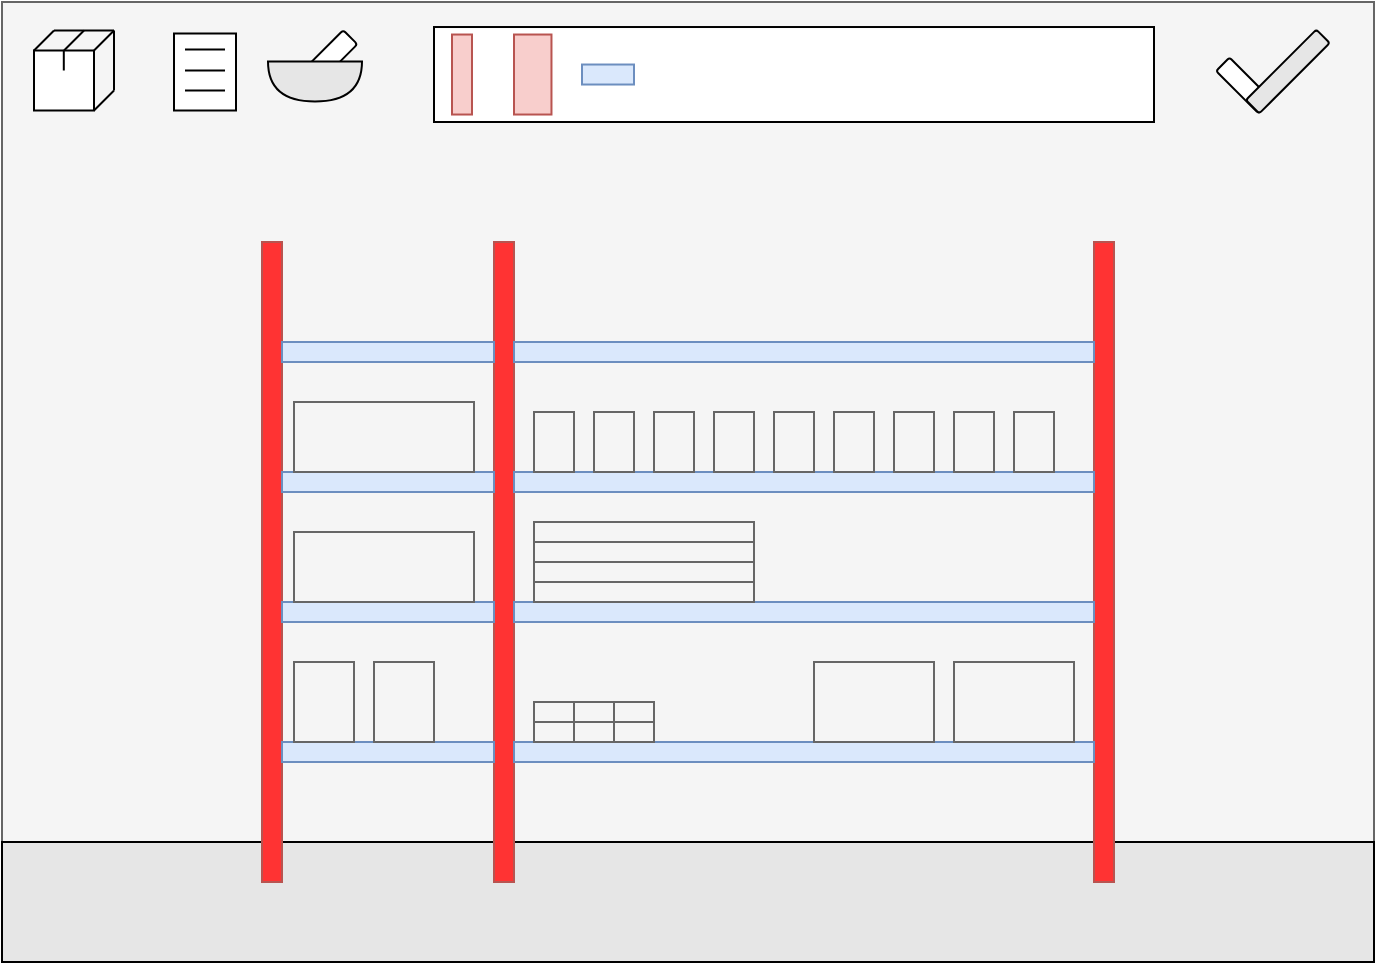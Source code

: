 <mxfile version="24.4.8" type="device">
  <diagram name="Seite-1" id="6yveoyM_IHHLcaXJ8_ne">
    <mxGraphModel dx="1434" dy="791" grid="1" gridSize="10" guides="1" tooltips="1" connect="1" arrows="1" fold="1" page="1" pageScale="1" pageWidth="827" pageHeight="1169" math="0" shadow="0">
      <root>
        <mxCell id="0" />
        <mxCell id="1" parent="0" />
        <mxCell id="xJWadCz_VL9EeZMJa7YK-1" value="" style="rounded=0;whiteSpace=wrap;html=1;strokeColor=#666666;fillColor=#f5f5f5;fontColor=#333333;" parent="1" vertex="1">
          <mxGeometry x="74" y="140" width="686" height="480" as="geometry" />
        </mxCell>
        <mxCell id="xJWadCz_VL9EeZMJa7YK-48" value="" style="rounded=0;whiteSpace=wrap;html=1;fillColor=#E6E6E6;" parent="1" vertex="1">
          <mxGeometry x="74" y="560" width="686" height="60" as="geometry" />
        </mxCell>
        <mxCell id="xJWadCz_VL9EeZMJa7YK-18" value="" style="rounded=1;whiteSpace=wrap;html=1;rotation=45;" parent="1" vertex="1">
          <mxGeometry x="680" y="176.99" width="30" height="9.5" as="geometry" />
        </mxCell>
        <mxCell id="xJWadCz_VL9EeZMJa7YK-2" value="" style="rounded=0;whiteSpace=wrap;html=1;strokeColor=#b85450;fillColor=#FF3333;" parent="1" vertex="1">
          <mxGeometry x="204" y="260" width="10" height="320" as="geometry" />
        </mxCell>
        <mxCell id="xJWadCz_VL9EeZMJa7YK-3" value="" style="rounded=0;whiteSpace=wrap;html=1;strokeColor=#b85450;fillColor=#FF3333;" parent="1" vertex="1">
          <mxGeometry x="320" y="260" width="10" height="320" as="geometry" />
        </mxCell>
        <mxCell id="xJWadCz_VL9EeZMJa7YK-4" value="" style="rounded=0;whiteSpace=wrap;html=1;strokeColor=#b85450;fillColor=#FF3333;" parent="1" vertex="1">
          <mxGeometry x="620" y="260" width="10" height="320" as="geometry" />
        </mxCell>
        <mxCell id="xJWadCz_VL9EeZMJa7YK-5" value="" style="rounded=0;whiteSpace=wrap;html=1;fillColor=#dae8fc;strokeColor=#6c8ebf;" parent="1" vertex="1">
          <mxGeometry x="214" y="310" width="106" height="10" as="geometry" />
        </mxCell>
        <mxCell id="xJWadCz_VL9EeZMJa7YK-6" value="" style="rounded=0;whiteSpace=wrap;html=1;fillColor=#dae8fc;strokeColor=#6c8ebf;" parent="1" vertex="1">
          <mxGeometry x="214" y="375" width="106" height="10" as="geometry" />
        </mxCell>
        <mxCell id="xJWadCz_VL9EeZMJa7YK-7" value="" style="rounded=0;whiteSpace=wrap;html=1;fillColor=#dae8fc;strokeColor=#6c8ebf;" parent="1" vertex="1">
          <mxGeometry x="214" y="440" width="106" height="10" as="geometry" />
        </mxCell>
        <mxCell id="xJWadCz_VL9EeZMJa7YK-8" value="" style="rounded=0;whiteSpace=wrap;html=1;fillColor=#dae8fc;strokeColor=#6c8ebf;" parent="1" vertex="1">
          <mxGeometry x="214" y="510" width="106" height="10" as="geometry" />
        </mxCell>
        <mxCell id="xJWadCz_VL9EeZMJa7YK-12" value="" style="rounded=0;whiteSpace=wrap;html=1;fillColor=#dae8fc;strokeColor=#6c8ebf;" parent="1" vertex="1">
          <mxGeometry x="330" y="310" width="290" height="10" as="geometry" />
        </mxCell>
        <mxCell id="xJWadCz_VL9EeZMJa7YK-13" value="" style="rounded=0;whiteSpace=wrap;html=1;fillColor=#dae8fc;strokeColor=#6c8ebf;" parent="1" vertex="1">
          <mxGeometry x="330" y="375" width="290" height="10" as="geometry" />
        </mxCell>
        <mxCell id="xJWadCz_VL9EeZMJa7YK-14" value="" style="rounded=0;whiteSpace=wrap;html=1;fillColor=#dae8fc;strokeColor=#6c8ebf;" parent="1" vertex="1">
          <mxGeometry x="330" y="440" width="290" height="10" as="geometry" />
        </mxCell>
        <mxCell id="xJWadCz_VL9EeZMJa7YK-15" value="" style="rounded=0;whiteSpace=wrap;html=1;fillColor=#dae8fc;strokeColor=#6c8ebf;" parent="1" vertex="1">
          <mxGeometry x="330" y="510" width="290" height="10" as="geometry" />
        </mxCell>
        <mxCell id="xJWadCz_VL9EeZMJa7YK-16" value="" style="rounded=1;whiteSpace=wrap;html=1;rotation=-45;fillColor=#E6E6E6;" parent="1" vertex="1">
          <mxGeometry x="692.02" y="170.0" width="49.78" height="9.5" as="geometry" />
        </mxCell>
        <mxCell id="xJWadCz_VL9EeZMJa7YK-26" value="" style="rounded=0;whiteSpace=wrap;html=1;strokeColor=#666666;fillColor=#f5f5f5;fontColor=#333333;" parent="1" vertex="1">
          <mxGeometry x="340" y="345" width="20" height="30" as="geometry" />
        </mxCell>
        <mxCell id="xJWadCz_VL9EeZMJa7YK-28" value="" style="rounded=0;whiteSpace=wrap;html=1;strokeColor=#666666;fillColor=#f5f5f5;fontColor=#333333;" parent="1" vertex="1">
          <mxGeometry x="370" y="345" width="20" height="30" as="geometry" />
        </mxCell>
        <mxCell id="xJWadCz_VL9EeZMJa7YK-29" value="" style="rounded=0;whiteSpace=wrap;html=1;strokeColor=#666666;fillColor=#f5f5f5;fontColor=#333333;" parent="1" vertex="1">
          <mxGeometry x="400" y="345" width="20" height="30" as="geometry" />
        </mxCell>
        <mxCell id="xJWadCz_VL9EeZMJa7YK-30" value="" style="rounded=0;whiteSpace=wrap;html=1;strokeColor=#666666;fillColor=#f5f5f5;fontColor=#333333;" parent="1" vertex="1">
          <mxGeometry x="430" y="345" width="20" height="30" as="geometry" />
        </mxCell>
        <mxCell id="xJWadCz_VL9EeZMJa7YK-31" value="" style="rounded=0;whiteSpace=wrap;html=1;strokeColor=#666666;fillColor=#f5f5f5;fontColor=#333333;" parent="1" vertex="1">
          <mxGeometry x="460" y="345" width="20" height="30" as="geometry" />
        </mxCell>
        <mxCell id="xJWadCz_VL9EeZMJa7YK-32" value="" style="rounded=0;whiteSpace=wrap;html=1;strokeColor=#666666;fillColor=#f5f5f5;fontColor=#333333;" parent="1" vertex="1">
          <mxGeometry x="490" y="345" width="20" height="30" as="geometry" />
        </mxCell>
        <mxCell id="xJWadCz_VL9EeZMJa7YK-33" value="" style="rounded=0;whiteSpace=wrap;html=1;strokeColor=#666666;fillColor=#f5f5f5;fontColor=#333333;" parent="1" vertex="1">
          <mxGeometry x="520" y="345" width="20" height="30" as="geometry" />
        </mxCell>
        <mxCell id="xJWadCz_VL9EeZMJa7YK-34" value="" style="rounded=0;whiteSpace=wrap;html=1;strokeColor=#666666;fillColor=#f5f5f5;fontColor=#333333;" parent="1" vertex="1">
          <mxGeometry x="550" y="345" width="20" height="30" as="geometry" />
        </mxCell>
        <mxCell id="xJWadCz_VL9EeZMJa7YK-35" value="" style="rounded=0;whiteSpace=wrap;html=1;strokeColor=#666666;fillColor=#f5f5f5;fontColor=#333333;" parent="1" vertex="1">
          <mxGeometry x="580" y="345" width="20" height="30" as="geometry" />
        </mxCell>
        <mxCell id="xJWadCz_VL9EeZMJa7YK-37" value="" style="rounded=0;whiteSpace=wrap;html=1;fillColor=#f5f5f5;fontColor=#333333;strokeColor=#666666;" parent="1" vertex="1">
          <mxGeometry x="340" y="430" width="110" height="10" as="geometry" />
        </mxCell>
        <mxCell id="xJWadCz_VL9EeZMJa7YK-38" value="" style="rounded=0;whiteSpace=wrap;html=1;fillColor=#f5f5f5;fontColor=#333333;strokeColor=#666666;" parent="1" vertex="1">
          <mxGeometry x="340" y="420" width="110" height="10" as="geometry" />
        </mxCell>
        <mxCell id="xJWadCz_VL9EeZMJa7YK-39" value="" style="rounded=0;whiteSpace=wrap;html=1;fillColor=#f5f5f5;fontColor=#333333;strokeColor=#666666;" parent="1" vertex="1">
          <mxGeometry x="340" y="410" width="110" height="10" as="geometry" />
        </mxCell>
        <mxCell id="xJWadCz_VL9EeZMJa7YK-40" value="" style="rounded=0;whiteSpace=wrap;html=1;fillColor=#f5f5f5;fontColor=#333333;strokeColor=#666666;" parent="1" vertex="1">
          <mxGeometry x="340" y="400" width="110" height="10" as="geometry" />
        </mxCell>
        <mxCell id="xJWadCz_VL9EeZMJa7YK-41" value="" style="rounded=0;whiteSpace=wrap;html=1;fillColor=#f5f5f5;fontColor=#333333;strokeColor=#666666;" parent="1" vertex="1">
          <mxGeometry x="220" y="340" width="90" height="35" as="geometry" />
        </mxCell>
        <mxCell id="xJWadCz_VL9EeZMJa7YK-42" value="" style="rounded=0;whiteSpace=wrap;html=1;fillColor=#f5f5f5;fontColor=#333333;strokeColor=#666666;" parent="1" vertex="1">
          <mxGeometry x="220" y="405" width="90" height="35" as="geometry" />
        </mxCell>
        <mxCell id="xJWadCz_VL9EeZMJa7YK-43" value="" style="rounded=0;whiteSpace=wrap;html=1;fillColor=#f5f5f5;fontColor=#333333;strokeColor=#666666;" parent="1" vertex="1">
          <mxGeometry x="220" y="470" width="30" height="40" as="geometry" />
        </mxCell>
        <mxCell id="xJWadCz_VL9EeZMJa7YK-44" value="" style="rounded=0;whiteSpace=wrap;html=1;fillColor=#f5f5f5;fontColor=#333333;strokeColor=#666666;" parent="1" vertex="1">
          <mxGeometry x="260" y="470" width="30" height="40" as="geometry" />
        </mxCell>
        <mxCell id="xJWadCz_VL9EeZMJa7YK-45" value="" style="rounded=0;whiteSpace=wrap;html=1;fillColor=#f5f5f5;fontColor=#333333;strokeColor=#666666;" parent="1" vertex="1">
          <mxGeometry x="550" y="470" width="60" height="40" as="geometry" />
        </mxCell>
        <mxCell id="xJWadCz_VL9EeZMJa7YK-46" value="" style="rounded=0;whiteSpace=wrap;html=1;fillColor=#f5f5f5;fontColor=#333333;strokeColor=#666666;" parent="1" vertex="1">
          <mxGeometry x="480" y="470" width="60" height="40" as="geometry" />
        </mxCell>
        <mxCell id="xJWadCz_VL9EeZMJa7YK-49" value="" style="rounded=0;whiteSpace=wrap;html=1;fillColor=#f5f5f5;fontColor=#333333;strokeColor=#666666;" parent="1" vertex="1">
          <mxGeometry x="340" y="500" width="20" height="10" as="geometry" />
        </mxCell>
        <mxCell id="xJWadCz_VL9EeZMJa7YK-50" value="" style="rounded=0;whiteSpace=wrap;html=1;fillColor=#f5f5f5;fontColor=#333333;strokeColor=#666666;" parent="1" vertex="1">
          <mxGeometry x="360" y="500" width="20" height="10" as="geometry" />
        </mxCell>
        <mxCell id="xJWadCz_VL9EeZMJa7YK-51" value="" style="rounded=0;whiteSpace=wrap;html=1;fillColor=#f5f5f5;fontColor=#333333;strokeColor=#666666;" parent="1" vertex="1">
          <mxGeometry x="380" y="500" width="20" height="10" as="geometry" />
        </mxCell>
        <mxCell id="xJWadCz_VL9EeZMJa7YK-52" value="" style="rounded=0;whiteSpace=wrap;html=1;fillColor=#f5f5f5;fontColor=#333333;strokeColor=#666666;" parent="1" vertex="1">
          <mxGeometry x="340" y="490" width="20" height="10" as="geometry" />
        </mxCell>
        <mxCell id="xJWadCz_VL9EeZMJa7YK-53" value="" style="rounded=0;whiteSpace=wrap;html=1;fillColor=#f5f5f5;fontColor=#333333;strokeColor=#666666;" parent="1" vertex="1">
          <mxGeometry x="360" y="490" width="20" height="10" as="geometry" />
        </mxCell>
        <mxCell id="xJWadCz_VL9EeZMJa7YK-54" value="" style="rounded=0;whiteSpace=wrap;html=1;fillColor=#f5f5f5;fontColor=#333333;strokeColor=#666666;" parent="1" vertex="1">
          <mxGeometry x="380" y="490" width="20" height="10" as="geometry" />
        </mxCell>
        <mxCell id="-1PWGVfFnnW9SpQ-e0z1-3" value="" style="rounded=0;whiteSpace=wrap;html=1;" parent="1" vertex="1">
          <mxGeometry x="290" y="152.51" width="360" height="47.49" as="geometry" />
        </mxCell>
        <mxCell id="-1PWGVfFnnW9SpQ-e0z1-4" value="" style="rounded=0;whiteSpace=wrap;html=1;rotation=-90;fillColor=#f8cecc;strokeColor=#b85450;" parent="1" vertex="1">
          <mxGeometry x="284" y="171.26" width="40" height="10" as="geometry" />
        </mxCell>
        <mxCell id="-1PWGVfFnnW9SpQ-e0z1-5" value="" style="rounded=0;whiteSpace=wrap;html=1;rotation=-90;fillColor=#f8cecc;strokeColor=#b85450;" parent="1" vertex="1">
          <mxGeometry x="319.37" y="166.89" width="40" height="18.74" as="geometry" />
        </mxCell>
        <mxCell id="-1PWGVfFnnW9SpQ-e0z1-7" value="" style="rounded=0;whiteSpace=wrap;html=1;fillColor=#dae8fc;strokeColor=#6c8ebf;" parent="1" vertex="1">
          <mxGeometry x="364" y="171.26" width="26" height="10" as="geometry" />
        </mxCell>
        <mxCell id="qOn1k9T2l-QRSkFDptNG-1" value="" style="rounded=1;whiteSpace=wrap;html=1;rotation=-45;" vertex="1" parent="1">
          <mxGeometry x="214" y="166.75" width="40" height="10" as="geometry" />
        </mxCell>
        <mxCell id="qOn1k9T2l-QRSkFDptNG-2" value="" style="shape=or;whiteSpace=wrap;html=1;rotation=90;fillColor=#E6E6E6;" vertex="1" parent="1">
          <mxGeometry x="220.5" y="156.25" width="20" height="47" as="geometry" />
        </mxCell>
        <mxCell id="qOn1k9T2l-QRSkFDptNG-3" value="" style="rounded=0;whiteSpace=wrap;html=1;" vertex="1" parent="1">
          <mxGeometry x="160" y="155.75" width="31" height="38.5" as="geometry" />
        </mxCell>
        <mxCell id="qOn1k9T2l-QRSkFDptNG-4" value="" style="endArrow=none;html=1;rounded=0;" edge="1" parent="1">
          <mxGeometry width="50" height="50" relative="1" as="geometry">
            <mxPoint x="165.5" y="163.75" as="sourcePoint" />
            <mxPoint x="185.5" y="163.75" as="targetPoint" />
          </mxGeometry>
        </mxCell>
        <mxCell id="qOn1k9T2l-QRSkFDptNG-5" value="" style="endArrow=none;html=1;rounded=0;" edge="1" parent="1">
          <mxGeometry width="50" height="50" relative="1" as="geometry">
            <mxPoint x="165.5" y="174.25" as="sourcePoint" />
            <mxPoint x="185.5" y="174.25" as="targetPoint" />
          </mxGeometry>
        </mxCell>
        <mxCell id="qOn1k9T2l-QRSkFDptNG-6" value="" style="endArrow=none;html=1;rounded=0;" edge="1" parent="1">
          <mxGeometry width="50" height="50" relative="1" as="geometry">
            <mxPoint x="165.5" y="184.25" as="sourcePoint" />
            <mxPoint x="185.5" y="184.25" as="targetPoint" />
          </mxGeometry>
        </mxCell>
        <mxCell id="qOn1k9T2l-QRSkFDptNG-7" value="" style="whiteSpace=wrap;html=1;aspect=fixed;" vertex="1" parent="1">
          <mxGeometry x="90" y="164.25" width="30" height="30" as="geometry" />
        </mxCell>
        <mxCell id="qOn1k9T2l-QRSkFDptNG-8" value="" style="endArrow=none;html=1;rounded=0;" edge="1" parent="1">
          <mxGeometry width="50" height="50" relative="1" as="geometry">
            <mxPoint x="120" y="194.25" as="sourcePoint" />
            <mxPoint x="130" y="184.25" as="targetPoint" />
          </mxGeometry>
        </mxCell>
        <mxCell id="qOn1k9T2l-QRSkFDptNG-9" value="" style="endArrow=none;html=1;rounded=0;" edge="1" parent="1">
          <mxGeometry width="50" height="50" relative="1" as="geometry">
            <mxPoint x="120" y="164.25" as="sourcePoint" />
            <mxPoint x="130" y="154.25" as="targetPoint" />
          </mxGeometry>
        </mxCell>
        <mxCell id="qOn1k9T2l-QRSkFDptNG-10" value="" style="endArrow=none;html=1;rounded=0;" edge="1" parent="1">
          <mxGeometry width="50" height="50" relative="1" as="geometry">
            <mxPoint x="90" y="164.25" as="sourcePoint" />
            <mxPoint x="100" y="154.25" as="targetPoint" />
          </mxGeometry>
        </mxCell>
        <mxCell id="qOn1k9T2l-QRSkFDptNG-11" value="" style="endArrow=none;html=1;rounded=0;" edge="1" parent="1">
          <mxGeometry width="50" height="50" relative="1" as="geometry">
            <mxPoint x="100" y="154.25" as="sourcePoint" />
            <mxPoint x="130" y="154.25" as="targetPoint" />
          </mxGeometry>
        </mxCell>
        <mxCell id="qOn1k9T2l-QRSkFDptNG-12" value="" style="endArrow=none;html=1;rounded=0;" edge="1" parent="1">
          <mxGeometry width="50" height="50" relative="1" as="geometry">
            <mxPoint x="130" y="154.25" as="sourcePoint" />
            <mxPoint x="130" y="184.25" as="targetPoint" />
          </mxGeometry>
        </mxCell>
        <mxCell id="qOn1k9T2l-QRSkFDptNG-13" value="" style="endArrow=none;html=1;rounded=0;" edge="1" parent="1">
          <mxGeometry width="50" height="50" relative="1" as="geometry">
            <mxPoint x="105" y="164.25" as="sourcePoint" />
            <mxPoint x="115" y="154.25" as="targetPoint" />
          </mxGeometry>
        </mxCell>
        <mxCell id="qOn1k9T2l-QRSkFDptNG-14" value="" style="endArrow=none;html=1;rounded=0;" edge="1" parent="1">
          <mxGeometry width="50" height="50" relative="1" as="geometry">
            <mxPoint x="104.9" y="164.25" as="sourcePoint" />
            <mxPoint x="104.9" y="174.25" as="targetPoint" />
          </mxGeometry>
        </mxCell>
      </root>
    </mxGraphModel>
  </diagram>
</mxfile>

